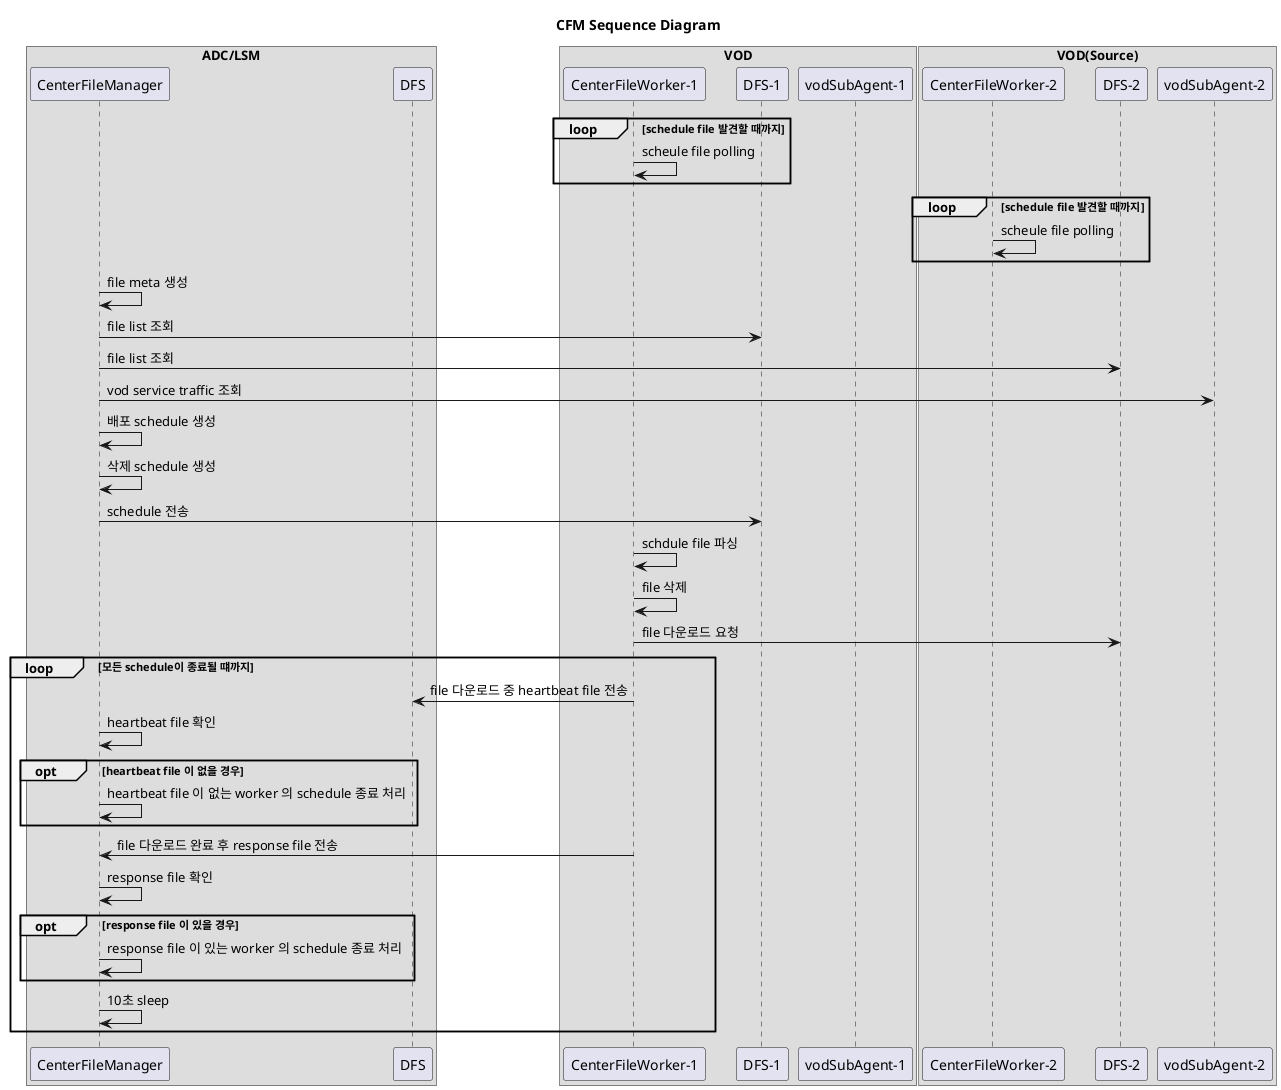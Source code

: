 @startuml
title "CFM Sequence Diagram"

box "ADC/LSM"
participant cm as "CenterFileManager"
participant dfs as "DFS"
end box

box "VOD"
participant cw1 as "CenterFileWorker-1"
participant dfs1 as "DFS-1"
participant va1 as "vodSubAgent-1"
end box

box "VOD(Source)"
participant cw2 as "CenterFileWorker-2"
participant dfs2 as "DFS-2"
participant va2 as "vodSubAgent-2"
end box

loop schedule file 발견할 때까지
cw1->cw1: scheule file polling
end

loop schedule file 발견할 때까지
cw2->cw2: scheule file polling
end

cm->cm: file meta 생성
cm->dfs1: file list 조회
cm->dfs2: file list 조회
cm->va2: vod service traffic 조회
cm->cm: 배포 schedule 생성
cm->cm: 삭제 schedule 생성
cm->dfs1: schedule 전송
cw1->cw1: schdule file 파싱
cw1->cw1: file 삭제
cw1->dfs2: file 다운로드 요청

loop 모든 schedule이 종료될 떄까지
cw1->dfs: file 다운로드 중 heartbeat file 전송
cm->cm: heartbeat file 확인
opt heartbeat file 이 없을 경우
    cm->cm: heartbeat file 이 없는 worker 의 schedule 종료 처리
end
cw1->cm: file 다운로드 완료 후 response file 전송
cm->cm: response file 확인
opt response file 이 있을 경우
    cm->cm: response file 이 있는 worker 의 schedule 종료 처리
end
cm->cm: 10초 sleep
end
@enduml